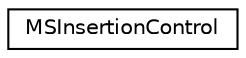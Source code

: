 digraph "Graphical Class Hierarchy"
{
  edge [fontname="Helvetica",fontsize="10",labelfontname="Helvetica",labelfontsize="10"];
  node [fontname="Helvetica",fontsize="10",shape=record];
  rankdir="LR";
  Node0 [label="MSInsertionControl",height=0.2,width=0.4,color="black", fillcolor="white", style="filled",URL="$d6/d7e/class_m_s_insertion_control.html",tooltip="Inserts vehicles into the network when their departure time is reached. "];
}
